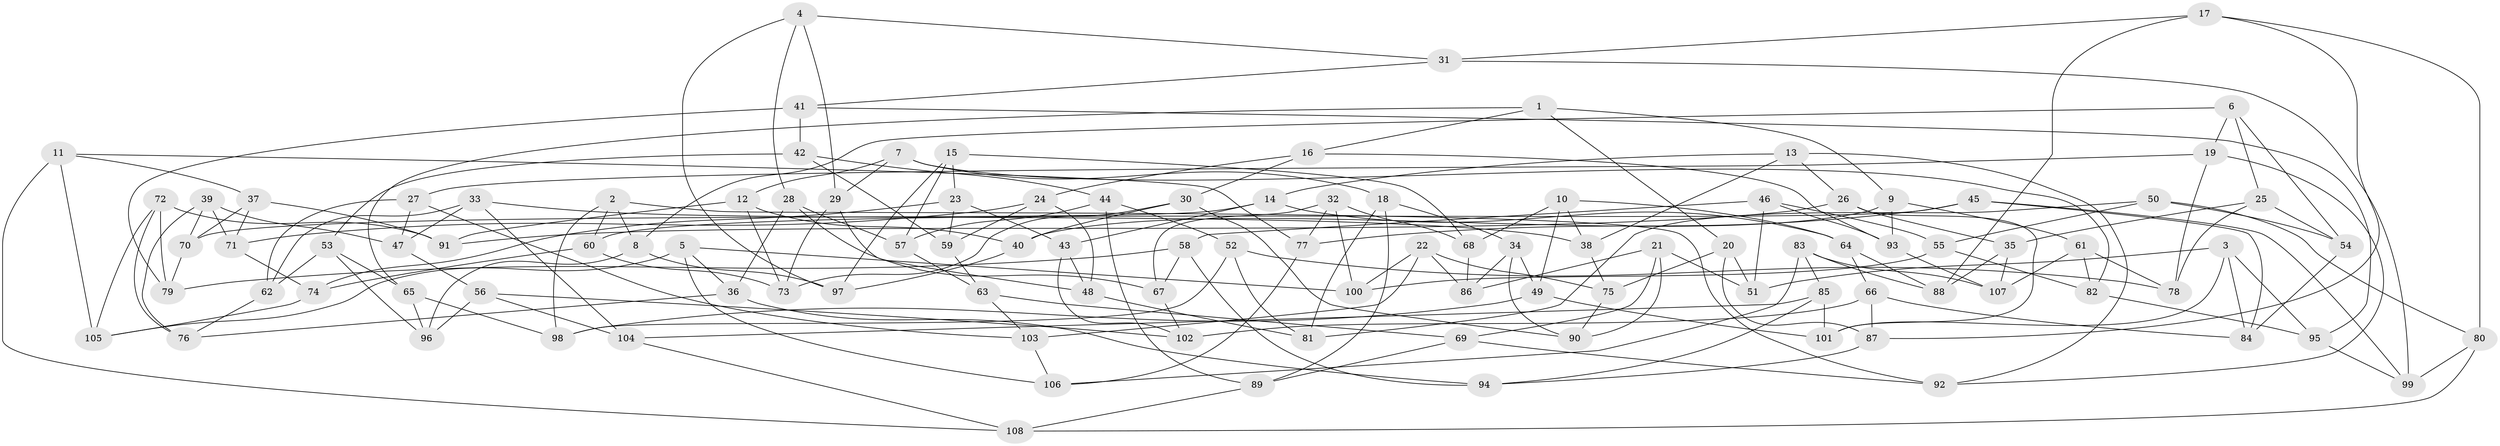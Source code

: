 // coarse degree distribution, {4: 0.5370370370370371, 5: 0.2037037037037037, 6: 0.09259259259259259, 3: 0.037037037037037035, 7: 0.037037037037037035, 8: 0.037037037037037035, 9: 0.037037037037037035, 11: 0.018518518518518517}
// Generated by graph-tools (version 1.1) at 2025/01/03/04/25 22:01:03]
// undirected, 108 vertices, 216 edges
graph export_dot {
graph [start="1"]
  node [color=gray90,style=filled];
  1;
  2;
  3;
  4;
  5;
  6;
  7;
  8;
  9;
  10;
  11;
  12;
  13;
  14;
  15;
  16;
  17;
  18;
  19;
  20;
  21;
  22;
  23;
  24;
  25;
  26;
  27;
  28;
  29;
  30;
  31;
  32;
  33;
  34;
  35;
  36;
  37;
  38;
  39;
  40;
  41;
  42;
  43;
  44;
  45;
  46;
  47;
  48;
  49;
  50;
  51;
  52;
  53;
  54;
  55;
  56;
  57;
  58;
  59;
  60;
  61;
  62;
  63;
  64;
  65;
  66;
  67;
  68;
  69;
  70;
  71;
  72;
  73;
  74;
  75;
  76;
  77;
  78;
  79;
  80;
  81;
  82;
  83;
  84;
  85;
  86;
  87;
  88;
  89;
  90;
  91;
  92;
  93;
  94;
  95;
  96;
  97;
  98;
  99;
  100;
  101;
  102;
  103;
  104;
  105;
  106;
  107;
  108;
  1 -- 16;
  1 -- 65;
  1 -- 20;
  1 -- 9;
  2 -- 8;
  2 -- 98;
  2 -- 92;
  2 -- 60;
  3 -- 95;
  3 -- 51;
  3 -- 84;
  3 -- 101;
  4 -- 28;
  4 -- 31;
  4 -- 29;
  4 -- 97;
  5 -- 36;
  5 -- 105;
  5 -- 100;
  5 -- 106;
  6 -- 8;
  6 -- 25;
  6 -- 19;
  6 -- 54;
  7 -- 82;
  7 -- 18;
  7 -- 12;
  7 -- 29;
  8 -- 97;
  8 -- 96;
  9 -- 40;
  9 -- 61;
  9 -- 93;
  10 -- 38;
  10 -- 64;
  10 -- 49;
  10 -- 68;
  11 -- 108;
  11 -- 37;
  11 -- 77;
  11 -- 105;
  12 -- 40;
  12 -- 73;
  12 -- 91;
  13 -- 26;
  13 -- 14;
  13 -- 38;
  13 -- 92;
  14 -- 64;
  14 -- 70;
  14 -- 43;
  15 -- 97;
  15 -- 57;
  15 -- 68;
  15 -- 23;
  16 -- 30;
  16 -- 24;
  16 -- 93;
  17 -- 87;
  17 -- 88;
  17 -- 80;
  17 -- 31;
  18 -- 34;
  18 -- 81;
  18 -- 89;
  19 -- 92;
  19 -- 78;
  19 -- 27;
  20 -- 87;
  20 -- 75;
  20 -- 51;
  21 -- 90;
  21 -- 69;
  21 -- 51;
  21 -- 86;
  22 -- 103;
  22 -- 75;
  22 -- 86;
  22 -- 100;
  23 -- 59;
  23 -- 43;
  23 -- 74;
  24 -- 59;
  24 -- 71;
  24 -- 48;
  25 -- 54;
  25 -- 78;
  25 -- 35;
  26 -- 35;
  26 -- 101;
  26 -- 91;
  27 -- 62;
  27 -- 103;
  27 -- 47;
  28 -- 36;
  28 -- 57;
  28 -- 67;
  29 -- 73;
  29 -- 48;
  30 -- 90;
  30 -- 40;
  30 -- 73;
  31 -- 41;
  31 -- 99;
  32 -- 68;
  32 -- 100;
  32 -- 77;
  32 -- 67;
  33 -- 38;
  33 -- 47;
  33 -- 104;
  33 -- 62;
  34 -- 86;
  34 -- 49;
  34 -- 90;
  35 -- 107;
  35 -- 88;
  36 -- 94;
  36 -- 76;
  37 -- 70;
  37 -- 71;
  37 -- 91;
  38 -- 75;
  39 -- 76;
  39 -- 71;
  39 -- 70;
  39 -- 47;
  40 -- 97;
  41 -- 42;
  41 -- 79;
  41 -- 95;
  42 -- 44;
  42 -- 53;
  42 -- 59;
  43 -- 102;
  43 -- 48;
  44 -- 52;
  44 -- 57;
  44 -- 89;
  45 -- 77;
  45 -- 60;
  45 -- 99;
  45 -- 84;
  46 -- 58;
  46 -- 55;
  46 -- 51;
  46 -- 93;
  47 -- 56;
  48 -- 81;
  49 -- 98;
  49 -- 101;
  50 -- 81;
  50 -- 55;
  50 -- 80;
  50 -- 54;
  52 -- 78;
  52 -- 98;
  52 -- 81;
  53 -- 96;
  53 -- 62;
  53 -- 65;
  54 -- 84;
  55 -- 100;
  55 -- 82;
  56 -- 104;
  56 -- 96;
  56 -- 102;
  57 -- 63;
  58 -- 79;
  58 -- 94;
  58 -- 67;
  59 -- 63;
  60 -- 73;
  60 -- 74;
  61 -- 82;
  61 -- 107;
  61 -- 78;
  62 -- 76;
  63 -- 103;
  63 -- 69;
  64 -- 66;
  64 -- 88;
  65 -- 96;
  65 -- 98;
  66 -- 87;
  66 -- 102;
  66 -- 84;
  67 -- 102;
  68 -- 86;
  69 -- 92;
  69 -- 89;
  70 -- 79;
  71 -- 74;
  72 -- 76;
  72 -- 105;
  72 -- 91;
  72 -- 79;
  74 -- 105;
  75 -- 90;
  77 -- 106;
  80 -- 99;
  80 -- 108;
  82 -- 95;
  83 -- 107;
  83 -- 106;
  83 -- 88;
  83 -- 85;
  85 -- 101;
  85 -- 94;
  85 -- 104;
  87 -- 94;
  89 -- 108;
  93 -- 107;
  95 -- 99;
  103 -- 106;
  104 -- 108;
}
